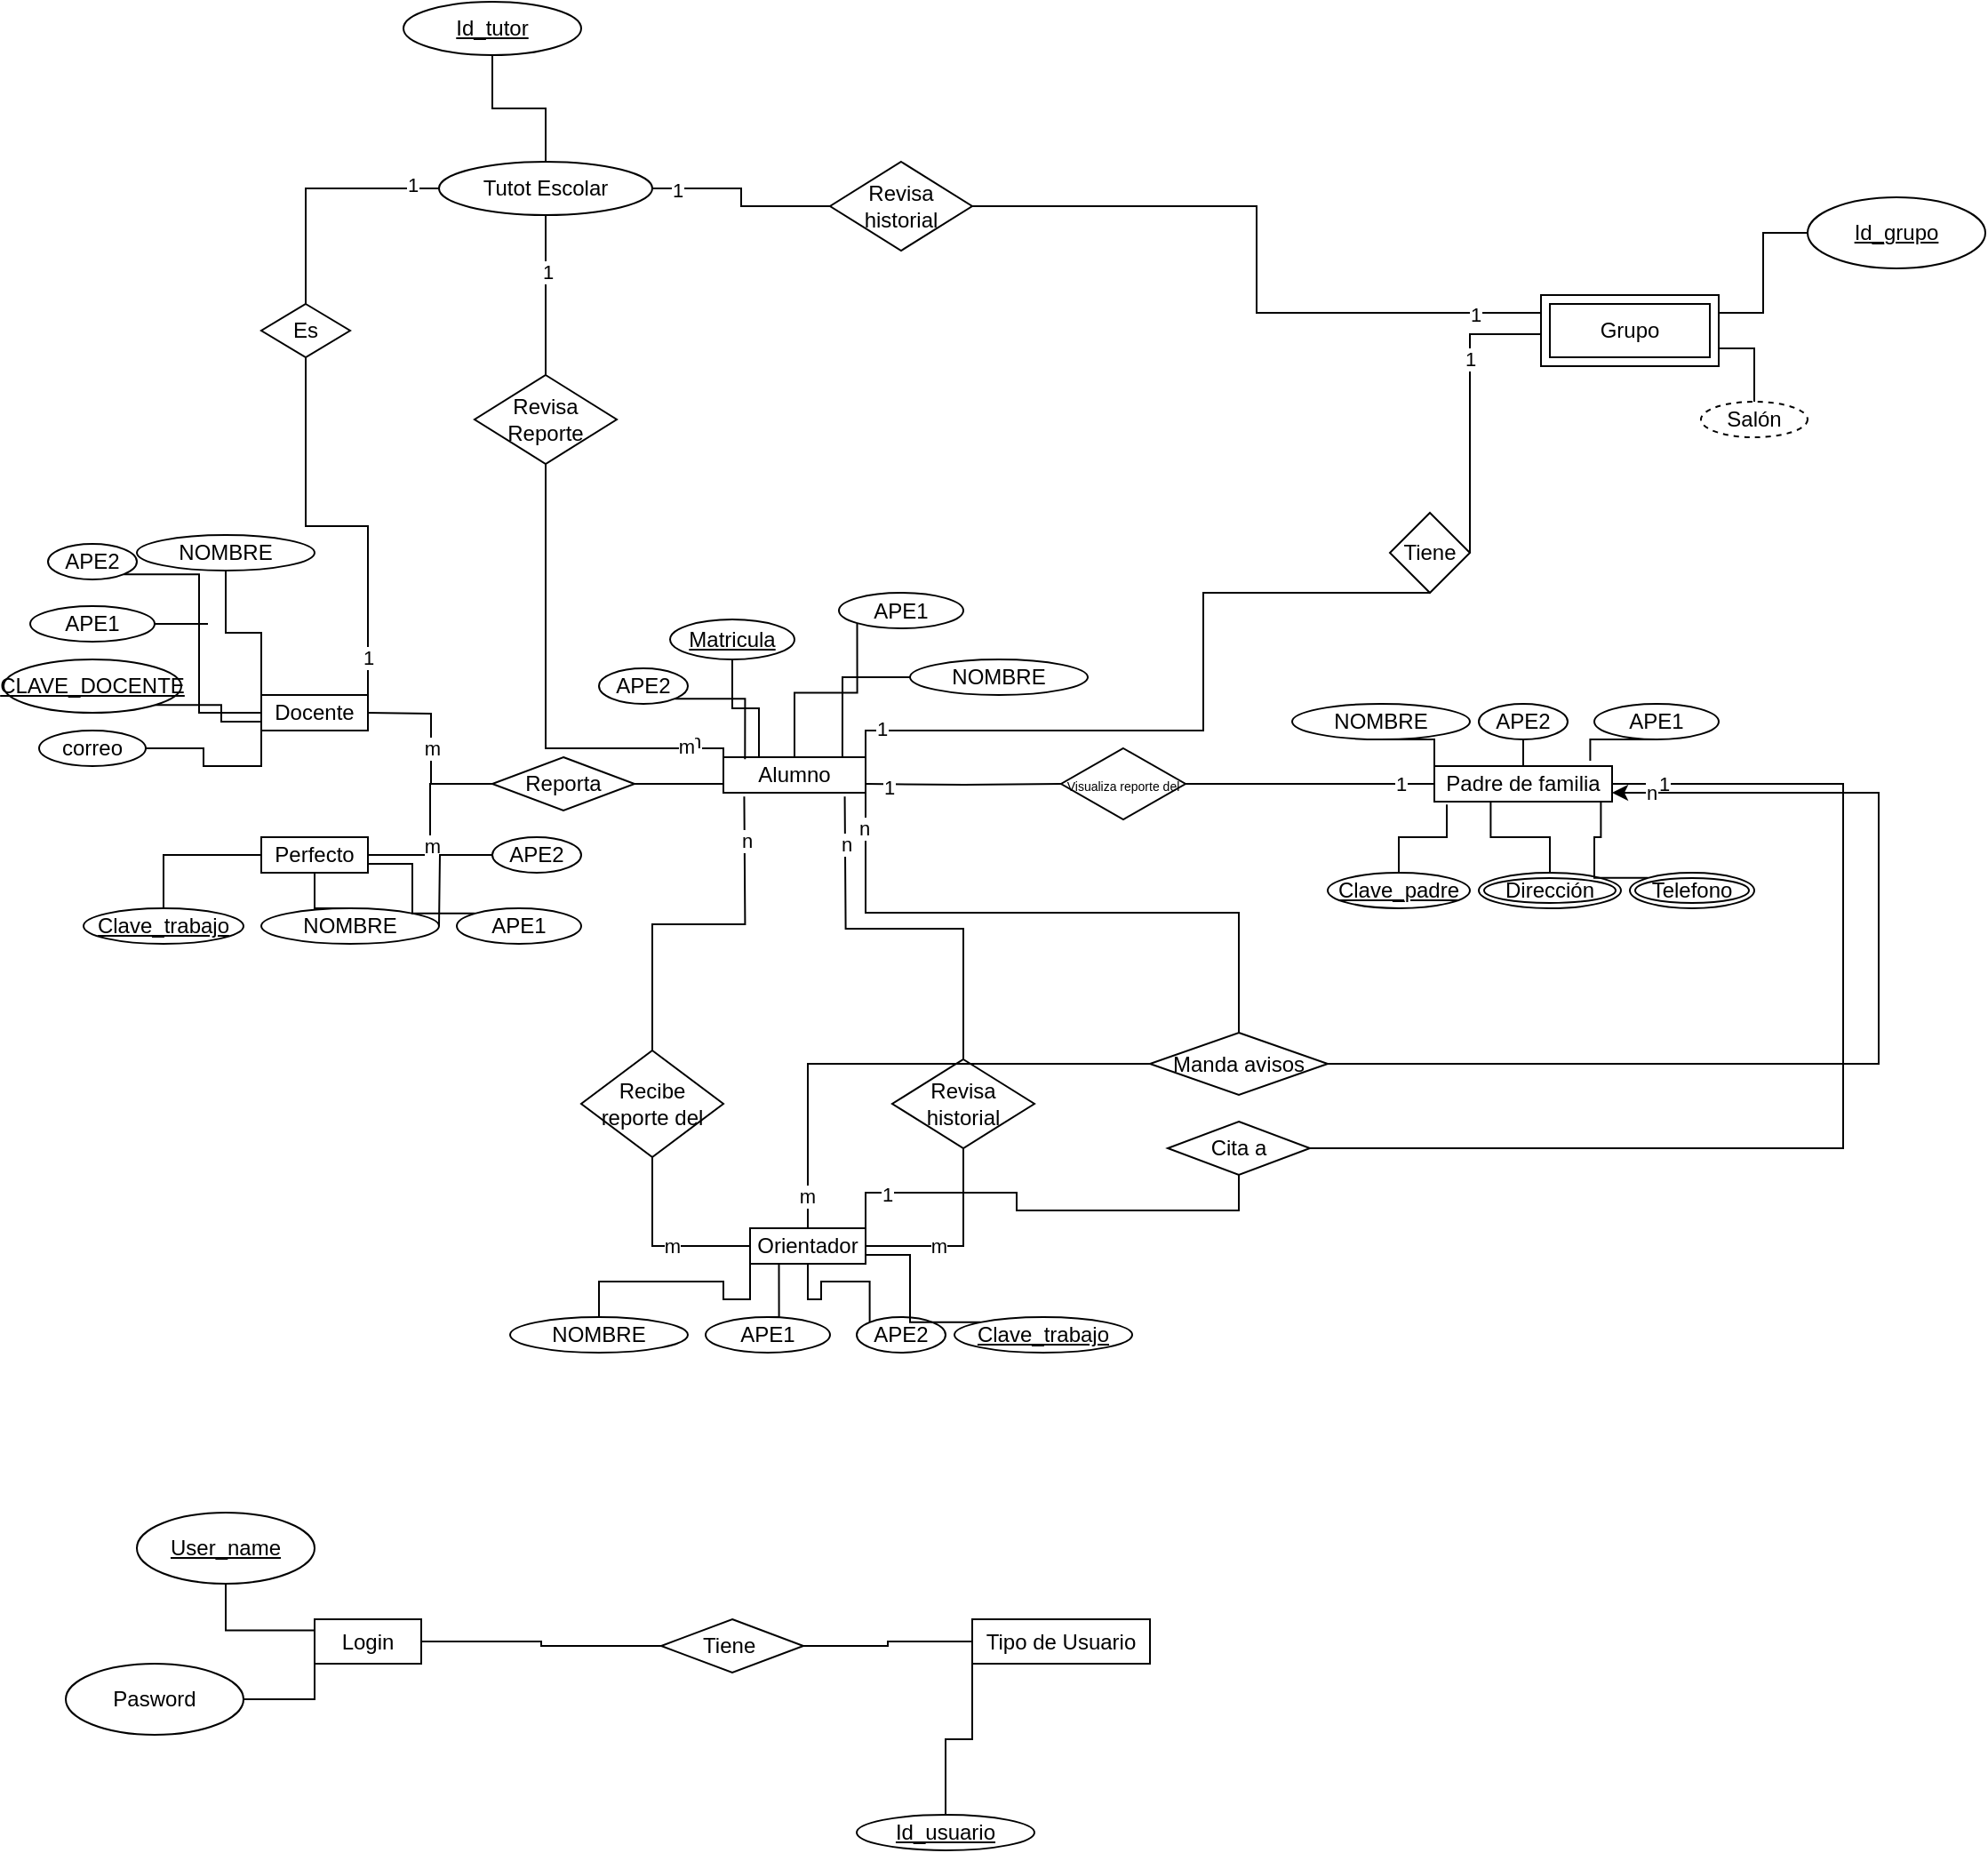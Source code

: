 <mxfile version="21.2.1" type="github">
  <diagram id="R2lEEEUBdFMjLlhIrx00" name="Page-1">
    <mxGraphModel dx="1711" dy="1652" grid="1" gridSize="10" guides="1" tooltips="1" connect="1" arrows="1" fold="1" page="1" pageScale="1" pageWidth="850" pageHeight="1100" math="0" shadow="0" extFonts="Permanent Marker^https://fonts.googleapis.com/css?family=Permanent+Marker">
      <root>
        <mxCell id="0" />
        <mxCell id="1" parent="0" />
        <mxCell id="TIXlhMu91rHj0SqQOW6h-40" value="m" style="edgeStyle=orthogonalEdgeStyle;rounded=0;orthogonalLoop=1;jettySize=auto;html=1;exitX=1;exitY=0.5;exitDx=0;exitDy=0;entryX=0;entryY=0.5;entryDx=0;entryDy=0;endArrow=none;endFill=0;" edge="1" parent="1" target="TIXlhMu91rHj0SqQOW6h-2">
          <mxGeometry relative="1" as="geometry">
            <mxPoint x="120" y="80" as="sourcePoint" />
          </mxGeometry>
        </mxCell>
        <mxCell id="TIXlhMu91rHj0SqQOW6h-42" style="edgeStyle=orthogonalEdgeStyle;rounded=0;orthogonalLoop=1;jettySize=auto;html=1;exitX=1;exitY=0.5;exitDx=0;exitDy=0;entryX=0;entryY=0.5;entryDx=0;entryDy=0;endArrow=none;endFill=0;" edge="1" parent="1" source="TIXlhMu91rHj0SqQOW6h-2">
          <mxGeometry relative="1" as="geometry">
            <mxPoint x="320" y="120" as="targetPoint" />
          </mxGeometry>
        </mxCell>
        <mxCell id="TIXlhMu91rHj0SqQOW6h-2" value="Reporta" style="shape=rhombus;perimeter=rhombusPerimeter;whiteSpace=wrap;html=1;align=center;" vertex="1" parent="1">
          <mxGeometry x="190" y="105" width="80" height="30" as="geometry" />
        </mxCell>
        <mxCell id="TIXlhMu91rHj0SqQOW6h-47" style="edgeStyle=orthogonalEdgeStyle;rounded=0;orthogonalLoop=1;jettySize=auto;html=1;entryX=0;entryY=0.5;entryDx=0;entryDy=0;endArrow=none;endFill=0;" edge="1" parent="1" target="TIXlhMu91rHj0SqQOW6h-4">
          <mxGeometry relative="1" as="geometry">
            <mxPoint x="400" y="120" as="sourcePoint" />
          </mxGeometry>
        </mxCell>
        <mxCell id="TIXlhMu91rHj0SqQOW6h-89" value="1" style="edgeLabel;html=1;align=center;verticalAlign=middle;resizable=0;points=[];" vertex="1" connectable="0" parent="TIXlhMu91rHj0SqQOW6h-47">
          <mxGeometry x="-0.764" y="-2" relative="1" as="geometry">
            <mxPoint as="offset" />
          </mxGeometry>
        </mxCell>
        <mxCell id="TIXlhMu91rHj0SqQOW6h-52" style="edgeStyle=orthogonalEdgeStyle;rounded=0;orthogonalLoop=1;jettySize=auto;html=1;exitX=1;exitY=0.5;exitDx=0;exitDy=0;endArrow=none;endFill=0;" edge="1" parent="1" source="TIXlhMu91rHj0SqQOW6h-4" target="TIXlhMu91rHj0SqQOW6h-51">
          <mxGeometry relative="1" as="geometry" />
        </mxCell>
        <mxCell id="TIXlhMu91rHj0SqQOW6h-90" value="1" style="edgeLabel;html=1;align=center;verticalAlign=middle;resizable=0;points=[];" vertex="1" connectable="0" parent="TIXlhMu91rHj0SqQOW6h-52">
          <mxGeometry x="0.729" relative="1" as="geometry">
            <mxPoint as="offset" />
          </mxGeometry>
        </mxCell>
        <mxCell id="TIXlhMu91rHj0SqQOW6h-4" value="&lt;font style=&quot;font-size: 7px;&quot;&gt;Visualiza reporte del&lt;/font&gt;" style="rhombus;whiteSpace=wrap;html=1;" vertex="1" parent="1">
          <mxGeometry x="510" y="100" width="70" height="40" as="geometry" />
        </mxCell>
        <mxCell id="TIXlhMu91rHj0SqQOW6h-5" style="edgeStyle=orthogonalEdgeStyle;rounded=0;orthogonalLoop=1;jettySize=auto;html=1;exitX=0.5;exitY=1;exitDx=0;exitDy=0;" edge="1" parent="1" source="TIXlhMu91rHj0SqQOW6h-4" target="TIXlhMu91rHj0SqQOW6h-4">
          <mxGeometry relative="1" as="geometry" />
        </mxCell>
        <mxCell id="TIXlhMu91rHj0SqQOW6h-44" style="edgeStyle=orthogonalEdgeStyle;rounded=0;orthogonalLoop=1;jettySize=auto;html=1;exitX=0;exitY=0.5;exitDx=0;exitDy=0;entryX=0.5;entryY=1;entryDx=0;entryDy=0;endArrow=none;endFill=0;" edge="1" parent="1" source="TIXlhMu91rHj0SqQOW6h-53" target="TIXlhMu91rHj0SqQOW6h-8">
          <mxGeometry relative="1" as="geometry">
            <mxPoint x="320" y="385" as="sourcePoint" />
          </mxGeometry>
        </mxCell>
        <mxCell id="TIXlhMu91rHj0SqQOW6h-79" value="m" style="edgeLabel;html=1;align=center;verticalAlign=middle;resizable=0;points=[];" vertex="1" connectable="0" parent="TIXlhMu91rHj0SqQOW6h-44">
          <mxGeometry x="-0.162" relative="1" as="geometry">
            <mxPoint as="offset" />
          </mxGeometry>
        </mxCell>
        <mxCell id="TIXlhMu91rHj0SqQOW6h-45" style="edgeStyle=orthogonalEdgeStyle;rounded=0;orthogonalLoop=1;jettySize=auto;html=1;exitX=1;exitY=0.5;exitDx=0;exitDy=0;entryX=0.5;entryY=1;entryDx=0;entryDy=0;endArrow=none;endFill=0;" edge="1" parent="1" source="TIXlhMu91rHj0SqQOW6h-53" target="TIXlhMu91rHj0SqQOW6h-14">
          <mxGeometry relative="1" as="geometry">
            <mxPoint x="415" y="385" as="sourcePoint" />
          </mxGeometry>
        </mxCell>
        <mxCell id="TIXlhMu91rHj0SqQOW6h-80" value="m" style="edgeLabel;html=1;align=center;verticalAlign=middle;resizable=0;points=[];" vertex="1" connectable="0" parent="TIXlhMu91rHj0SqQOW6h-45">
          <mxGeometry x="-0.255" relative="1" as="geometry">
            <mxPoint as="offset" />
          </mxGeometry>
        </mxCell>
        <mxCell id="TIXlhMu91rHj0SqQOW6h-43" style="edgeStyle=orthogonalEdgeStyle;rounded=0;orthogonalLoop=1;jettySize=auto;html=1;exitX=0.5;exitY=0;exitDx=0;exitDy=0;entryX=0;entryY=1;entryDx=0;entryDy=0;endArrow=none;endFill=0;" edge="1" parent="1" source="TIXlhMu91rHj0SqQOW6h-8">
          <mxGeometry relative="1" as="geometry">
            <mxPoint x="331.716" y="127.071" as="targetPoint" />
          </mxGeometry>
        </mxCell>
        <mxCell id="TIXlhMu91rHj0SqQOW6h-78" value="n" style="edgeLabel;html=1;align=center;verticalAlign=middle;resizable=0;points=[];" vertex="1" connectable="0" parent="TIXlhMu91rHj0SqQOW6h-43">
          <mxGeometry x="0.744" y="-1" relative="1" as="geometry">
            <mxPoint as="offset" />
          </mxGeometry>
        </mxCell>
        <mxCell id="TIXlhMu91rHj0SqQOW6h-8" value="Recibe reporte del" style="rhombus;whiteSpace=wrap;html=1;" vertex="1" parent="1">
          <mxGeometry x="240" y="270" width="80" height="60" as="geometry" />
        </mxCell>
        <mxCell id="TIXlhMu91rHj0SqQOW6h-41" style="edgeStyle=orthogonalEdgeStyle;rounded=0;orthogonalLoop=1;jettySize=auto;html=1;entryX=0;entryY=0.5;entryDx=0;entryDy=0;endArrow=none;endFill=0;exitX=1;exitY=0.5;exitDx=0;exitDy=0;" edge="1" parent="1" source="TIXlhMu91rHj0SqQOW6h-48" target="TIXlhMu91rHj0SqQOW6h-2">
          <mxGeometry relative="1" as="geometry">
            <mxPoint x="140" y="160" as="sourcePoint" />
          </mxGeometry>
        </mxCell>
        <mxCell id="TIXlhMu91rHj0SqQOW6h-82" value="m" style="edgeLabel;html=1;align=center;verticalAlign=middle;resizable=0;points=[];" vertex="1" connectable="0" parent="TIXlhMu91rHj0SqQOW6h-41">
          <mxGeometry x="-0.273" y="-1" relative="1" as="geometry">
            <mxPoint as="offset" />
          </mxGeometry>
        </mxCell>
        <mxCell id="TIXlhMu91rHj0SqQOW6h-66" style="edgeStyle=orthogonalEdgeStyle;rounded=0;orthogonalLoop=1;jettySize=auto;html=1;exitX=1;exitY=0.5;exitDx=0;exitDy=0;entryX=0;entryY=0.5;entryDx=0;entryDy=0;endArrow=none;endFill=0;" edge="1" parent="1" source="TIXlhMu91rHj0SqQOW6h-11" target="TIXlhMu91rHj0SqQOW6h-17">
          <mxGeometry relative="1" as="geometry" />
        </mxCell>
        <mxCell id="TIXlhMu91rHj0SqQOW6h-73" value="1" style="edgeLabel;html=1;align=center;verticalAlign=middle;resizable=0;points=[];" vertex="1" connectable="0" parent="TIXlhMu91rHj0SqQOW6h-66">
          <mxGeometry x="-0.746" y="-1" relative="1" as="geometry">
            <mxPoint as="offset" />
          </mxGeometry>
        </mxCell>
        <mxCell id="TIXlhMu91rHj0SqQOW6h-83" style="edgeStyle=orthogonalEdgeStyle;rounded=0;orthogonalLoop=1;jettySize=auto;html=1;exitX=0.5;exitY=1;exitDx=0;exitDy=0;entryX=0.5;entryY=0;entryDx=0;entryDy=0;endArrow=none;endFill=0;" edge="1" parent="1" source="TIXlhMu91rHj0SqQOW6h-11" target="TIXlhMu91rHj0SqQOW6h-13">
          <mxGeometry relative="1" as="geometry" />
        </mxCell>
        <mxCell id="TIXlhMu91rHj0SqQOW6h-85" value="1" style="edgeLabel;html=1;align=center;verticalAlign=middle;resizable=0;points=[];" vertex="1" connectable="0" parent="TIXlhMu91rHj0SqQOW6h-83">
          <mxGeometry x="-0.289" y="1" relative="1" as="geometry">
            <mxPoint as="offset" />
          </mxGeometry>
        </mxCell>
        <mxCell id="TIXlhMu91rHj0SqQOW6h-11" value="Tutot Escolar" style="ellipse;whiteSpace=wrap;html=1;" vertex="1" parent="1">
          <mxGeometry x="160" y="-230" width="120" height="30" as="geometry" />
        </mxCell>
        <mxCell id="TIXlhMu91rHj0SqQOW6h-68" style="edgeStyle=orthogonalEdgeStyle;rounded=0;orthogonalLoop=1;jettySize=auto;html=1;exitX=0.5;exitY=0;exitDx=0;exitDy=0;entryX=0;entryY=0.5;entryDx=0;entryDy=0;endArrow=none;endFill=0;" edge="1" parent="1" source="TIXlhMu91rHj0SqQOW6h-12" target="TIXlhMu91rHj0SqQOW6h-11">
          <mxGeometry relative="1" as="geometry" />
        </mxCell>
        <mxCell id="TIXlhMu91rHj0SqQOW6h-75" value="1" style="edgeLabel;html=1;align=center;verticalAlign=middle;resizable=0;points=[];" vertex="1" connectable="0" parent="TIXlhMu91rHj0SqQOW6h-68">
          <mxGeometry x="0.786" y="2" relative="1" as="geometry">
            <mxPoint as="offset" />
          </mxGeometry>
        </mxCell>
        <mxCell id="TIXlhMu91rHj0SqQOW6h-12" value="Es" style="rhombus;whiteSpace=wrap;html=1;" vertex="1" parent="1">
          <mxGeometry x="60" y="-150" width="50" height="30" as="geometry" />
        </mxCell>
        <mxCell id="TIXlhMu91rHj0SqQOW6h-58" style="edgeStyle=orthogonalEdgeStyle;rounded=0;orthogonalLoop=1;jettySize=auto;html=1;exitX=0.5;exitY=1;exitDx=0;exitDy=0;entryX=0.1;entryY=0.05;entryDx=0;entryDy=0;entryPerimeter=0;endArrow=none;endFill=0;" edge="1" parent="1" source="TIXlhMu91rHj0SqQOW6h-13" target="TIXlhMu91rHj0SqQOW6h-50">
          <mxGeometry relative="1" as="geometry">
            <Array as="points">
              <mxPoint x="220" y="100" />
              <mxPoint x="320" y="100" />
              <mxPoint x="320" y="106" />
            </Array>
          </mxGeometry>
        </mxCell>
        <mxCell id="TIXlhMu91rHj0SqQOW6h-77" value="n" style="edgeLabel;html=1;align=center;verticalAlign=middle;resizable=0;points=[];" vertex="1" connectable="0" parent="TIXlhMu91rHj0SqQOW6h-58">
          <mxGeometry x="0.777" y="4" relative="1" as="geometry">
            <mxPoint as="offset" />
          </mxGeometry>
        </mxCell>
        <mxCell id="TIXlhMu91rHj0SqQOW6h-86" value="m" style="edgeLabel;html=1;align=center;verticalAlign=middle;resizable=0;points=[];" vertex="1" connectable="0" parent="TIXlhMu91rHj0SqQOW6h-58">
          <mxGeometry x="0.745" y="1" relative="1" as="geometry">
            <mxPoint as="offset" />
          </mxGeometry>
        </mxCell>
        <mxCell id="TIXlhMu91rHj0SqQOW6h-13" value="Revisa Reporte" style="rhombus;whiteSpace=wrap;html=1;" vertex="1" parent="1">
          <mxGeometry x="180" y="-110" width="80" height="50" as="geometry" />
        </mxCell>
        <mxCell id="TIXlhMu91rHj0SqQOW6h-46" style="edgeStyle=orthogonalEdgeStyle;rounded=0;orthogonalLoop=1;jettySize=auto;html=1;exitX=0.5;exitY=0;exitDx=0;exitDy=0;entryX=1;entryY=1;entryDx=0;entryDy=0;endArrow=none;endFill=0;" edge="1" parent="1" source="TIXlhMu91rHj0SqQOW6h-14">
          <mxGeometry relative="1" as="geometry">
            <mxPoint x="388.284" y="127.071" as="targetPoint" />
          </mxGeometry>
        </mxCell>
        <mxCell id="TIXlhMu91rHj0SqQOW6h-81" value="n" style="edgeLabel;html=1;align=center;verticalAlign=middle;resizable=0;points=[];" vertex="1" connectable="0" parent="TIXlhMu91rHj0SqQOW6h-46">
          <mxGeometry x="0.749" relative="1" as="geometry">
            <mxPoint as="offset" />
          </mxGeometry>
        </mxCell>
        <mxCell id="TIXlhMu91rHj0SqQOW6h-14" value="Revisa historial" style="rhombus;whiteSpace=wrap;html=1;" vertex="1" parent="1">
          <mxGeometry x="415" y="275" width="80" height="50" as="geometry" />
        </mxCell>
        <mxCell id="TIXlhMu91rHj0SqQOW6h-64" style="edgeStyle=orthogonalEdgeStyle;rounded=0;orthogonalLoop=1;jettySize=auto;html=1;exitX=1;exitY=0.5;exitDx=0;exitDy=0;entryX=0;entryY=0.5;entryDx=0;entryDy=0;endArrow=none;endFill=0;" edge="1" parent="1" source="TIXlhMu91rHj0SqQOW6h-15" target="TIXlhMu91rHj0SqQOW6h-161">
          <mxGeometry relative="1" as="geometry">
            <mxPoint x="768.52" y="-133.019" as="targetPoint" />
            <Array as="points">
              <mxPoint x="740" y="-133" />
              <mxPoint x="780" y="-133" />
            </Array>
          </mxGeometry>
        </mxCell>
        <mxCell id="TIXlhMu91rHj0SqQOW6h-88" value="1" style="edgeLabel;html=1;align=center;verticalAlign=middle;resizable=0;points=[];" vertex="1" connectable="0" parent="TIXlhMu91rHj0SqQOW6h-64">
          <mxGeometry x="0.327" relative="1" as="geometry">
            <mxPoint as="offset" />
          </mxGeometry>
        </mxCell>
        <mxCell id="TIXlhMu91rHj0SqQOW6h-15" value="Tiene" style="rhombus;whiteSpace=wrap;html=1;" vertex="1" parent="1">
          <mxGeometry x="695" y="-32.5" width="45" height="45" as="geometry" />
        </mxCell>
        <mxCell id="TIXlhMu91rHj0SqQOW6h-65" style="edgeStyle=orthogonalEdgeStyle;rounded=0;orthogonalLoop=1;jettySize=auto;html=1;exitX=1;exitY=0.5;exitDx=0;exitDy=0;entryX=0;entryY=0.25;entryDx=0;entryDy=0;endArrow=none;endFill=0;" edge="1" parent="1" source="TIXlhMu91rHj0SqQOW6h-17" target="TIXlhMu91rHj0SqQOW6h-161">
          <mxGeometry relative="1" as="geometry">
            <mxPoint x="768.52" y="-146.981" as="targetPoint" />
          </mxGeometry>
        </mxCell>
        <mxCell id="TIXlhMu91rHj0SqQOW6h-71" value="1" style="edgeLabel;html=1;align=center;verticalAlign=middle;resizable=0;points=[];" vertex="1" connectable="0" parent="TIXlhMu91rHj0SqQOW6h-65">
          <mxGeometry x="0.803" y="-1" relative="1" as="geometry">
            <mxPoint as="offset" />
          </mxGeometry>
        </mxCell>
        <mxCell id="TIXlhMu91rHj0SqQOW6h-17" value="Revisa historial" style="rhombus;whiteSpace=wrap;html=1;" vertex="1" parent="1">
          <mxGeometry x="380" y="-230" width="80" height="50" as="geometry" />
        </mxCell>
        <mxCell id="TIXlhMu91rHj0SqQOW6h-57" style="edgeStyle=orthogonalEdgeStyle;rounded=0;orthogonalLoop=1;jettySize=auto;html=1;exitX=1;exitY=0.5;exitDx=0;exitDy=0;endArrow=none;endFill=0;" edge="1" parent="1" source="TIXlhMu91rHj0SqQOW6h-20" target="TIXlhMu91rHj0SqQOW6h-55">
          <mxGeometry relative="1" as="geometry" />
        </mxCell>
        <mxCell id="TIXlhMu91rHj0SqQOW6h-20" value="Tiene&amp;nbsp;" style="rhombus;whiteSpace=wrap;html=1;" vertex="1" parent="1">
          <mxGeometry x="285" y="590" width="80" height="30" as="geometry" />
        </mxCell>
        <mxCell id="TIXlhMu91rHj0SqQOW6h-48" value="Perfecto" style="whiteSpace=wrap;html=1;align=center;" vertex="1" parent="1">
          <mxGeometry x="60" y="150" width="60" height="20" as="geometry" />
        </mxCell>
        <mxCell id="TIXlhMu91rHj0SqQOW6h-67" style="edgeStyle=orthogonalEdgeStyle;rounded=0;orthogonalLoop=1;jettySize=auto;html=1;exitX=1;exitY=0;exitDx=0;exitDy=0;entryX=0.5;entryY=1;entryDx=0;entryDy=0;endArrow=none;endFill=0;" edge="1" parent="1" source="TIXlhMu91rHj0SqQOW6h-49" target="TIXlhMu91rHj0SqQOW6h-12">
          <mxGeometry relative="1" as="geometry" />
        </mxCell>
        <mxCell id="TIXlhMu91rHj0SqQOW6h-74" value="1" style="edgeLabel;html=1;align=center;verticalAlign=middle;resizable=0;points=[];" vertex="1" connectable="0" parent="TIXlhMu91rHj0SqQOW6h-67">
          <mxGeometry x="-0.813" relative="1" as="geometry">
            <mxPoint as="offset" />
          </mxGeometry>
        </mxCell>
        <mxCell id="TIXlhMu91rHj0SqQOW6h-49" value="Docente" style="whiteSpace=wrap;html=1;align=center;" vertex="1" parent="1">
          <mxGeometry x="60" y="70" width="60" height="20" as="geometry" />
        </mxCell>
        <mxCell id="TIXlhMu91rHj0SqQOW6h-59" style="edgeStyle=orthogonalEdgeStyle;rounded=0;orthogonalLoop=1;jettySize=auto;html=1;exitX=1;exitY=0;exitDx=0;exitDy=0;entryX=0.5;entryY=1;entryDx=0;entryDy=0;endArrow=none;endFill=0;" edge="1" parent="1" source="TIXlhMu91rHj0SqQOW6h-50" target="TIXlhMu91rHj0SqQOW6h-15">
          <mxGeometry relative="1" as="geometry">
            <mxPoint x="500" y="-80" as="targetPoint" />
            <Array as="points">
              <mxPoint x="400" y="90" />
              <mxPoint x="590" y="90" />
              <mxPoint x="590" y="13" />
            </Array>
          </mxGeometry>
        </mxCell>
        <mxCell id="TIXlhMu91rHj0SqQOW6h-87" value="1" style="edgeLabel;html=1;align=center;verticalAlign=middle;resizable=0;points=[];" vertex="1" connectable="0" parent="TIXlhMu91rHj0SqQOW6h-59">
          <mxGeometry x="-0.885" y="1" relative="1" as="geometry">
            <mxPoint as="offset" />
          </mxGeometry>
        </mxCell>
        <mxCell id="TIXlhMu91rHj0SqQOW6h-50" value="Alumno" style="whiteSpace=wrap;html=1;align=center;" vertex="1" parent="1">
          <mxGeometry x="320" y="105" width="80" height="20" as="geometry" />
        </mxCell>
        <mxCell id="TIXlhMu91rHj0SqQOW6h-51" value="Padre de familia" style="whiteSpace=wrap;html=1;align=center;" vertex="1" parent="1">
          <mxGeometry x="720" y="110" width="100" height="20" as="geometry" />
        </mxCell>
        <mxCell id="TIXlhMu91rHj0SqQOW6h-144" style="edgeStyle=orthogonalEdgeStyle;rounded=0;orthogonalLoop=1;jettySize=auto;html=1;exitX=1;exitY=0;exitDx=0;exitDy=0;entryX=0.5;entryY=1;entryDx=0;entryDy=0;endArrow=none;endFill=0;" edge="1" parent="1" source="TIXlhMu91rHj0SqQOW6h-53" target="TIXlhMu91rHj0SqQOW6h-142">
          <mxGeometry relative="1" as="geometry" />
        </mxCell>
        <mxCell id="TIXlhMu91rHj0SqQOW6h-146" value="1" style="edgeLabel;html=1;align=center;verticalAlign=middle;resizable=0;points=[];" vertex="1" connectable="0" parent="TIXlhMu91rHj0SqQOW6h-144">
          <mxGeometry x="-0.745" y="-1" relative="1" as="geometry">
            <mxPoint x="-1" as="offset" />
          </mxGeometry>
        </mxCell>
        <mxCell id="TIXlhMu91rHj0SqQOW6h-148" style="edgeStyle=orthogonalEdgeStyle;rounded=0;orthogonalLoop=1;jettySize=auto;html=1;exitX=0.5;exitY=0;exitDx=0;exitDy=0;entryX=0;entryY=0.5;entryDx=0;entryDy=0;endArrow=none;endFill=0;" edge="1" parent="1" source="TIXlhMu91rHj0SqQOW6h-53" target="TIXlhMu91rHj0SqQOW6h-143">
          <mxGeometry relative="1" as="geometry">
            <Array as="points">
              <mxPoint x="368" y="277" />
            </Array>
          </mxGeometry>
        </mxCell>
        <mxCell id="TIXlhMu91rHj0SqQOW6h-151" value="m" style="edgeLabel;html=1;align=center;verticalAlign=middle;resizable=0;points=[];" vertex="1" connectable="0" parent="TIXlhMu91rHj0SqQOW6h-148">
          <mxGeometry x="-0.872" y="1" relative="1" as="geometry">
            <mxPoint as="offset" />
          </mxGeometry>
        </mxCell>
        <mxCell id="TIXlhMu91rHj0SqQOW6h-53" value="Orientador" style="whiteSpace=wrap;html=1;align=center;" vertex="1" parent="1">
          <mxGeometry x="335" y="370" width="65" height="20" as="geometry" />
        </mxCell>
        <mxCell id="TIXlhMu91rHj0SqQOW6h-56" style="edgeStyle=orthogonalEdgeStyle;rounded=0;orthogonalLoop=1;jettySize=auto;html=1;exitX=1;exitY=0.5;exitDx=0;exitDy=0;entryX=0;entryY=0.5;entryDx=0;entryDy=0;endArrow=none;endFill=0;" edge="1" parent="1" source="TIXlhMu91rHj0SqQOW6h-54" target="TIXlhMu91rHj0SqQOW6h-20">
          <mxGeometry relative="1" as="geometry" />
        </mxCell>
        <mxCell id="TIXlhMu91rHj0SqQOW6h-54" value="Login" style="whiteSpace=wrap;html=1;align=center;" vertex="1" parent="1">
          <mxGeometry x="90" y="590" width="60" height="25" as="geometry" />
        </mxCell>
        <mxCell id="TIXlhMu91rHj0SqQOW6h-55" value="Tipo de Usuario" style="whiteSpace=wrap;html=1;align=center;" vertex="1" parent="1">
          <mxGeometry x="460" y="590" width="100" height="25" as="geometry" />
        </mxCell>
        <mxCell id="TIXlhMu91rHj0SqQOW6h-99" style="edgeStyle=orthogonalEdgeStyle;rounded=0;orthogonalLoop=1;jettySize=auto;html=1;exitX=0.5;exitY=1;exitDx=0;exitDy=0;entryX=0;entryY=0;entryDx=0;entryDy=0;endArrow=none;endFill=0;" edge="1" parent="1" source="TIXlhMu91rHj0SqQOW6h-91" target="TIXlhMu91rHj0SqQOW6h-49">
          <mxGeometry relative="1" as="geometry" />
        </mxCell>
        <mxCell id="TIXlhMu91rHj0SqQOW6h-91" value="NOMBRE" style="ellipse;whiteSpace=wrap;html=1;align=center;" vertex="1" parent="1">
          <mxGeometry x="-10" y="-20" width="100" height="20" as="geometry" />
        </mxCell>
        <mxCell id="TIXlhMu91rHj0SqQOW6h-100" style="edgeStyle=orthogonalEdgeStyle;rounded=0;orthogonalLoop=1;jettySize=auto;html=1;exitX=1;exitY=1;exitDx=0;exitDy=0;entryX=0;entryY=0.5;entryDx=0;entryDy=0;endArrow=none;endFill=0;" edge="1" parent="1" source="TIXlhMu91rHj0SqQOW6h-92" target="TIXlhMu91rHj0SqQOW6h-49">
          <mxGeometry relative="1" as="geometry" />
        </mxCell>
        <mxCell id="TIXlhMu91rHj0SqQOW6h-92" value="APE2" style="ellipse;whiteSpace=wrap;html=1;align=center;" vertex="1" parent="1">
          <mxGeometry x="-60" y="-15" width="50" height="20" as="geometry" />
        </mxCell>
        <mxCell id="TIXlhMu91rHj0SqQOW6h-101" style="edgeStyle=orthogonalEdgeStyle;rounded=0;orthogonalLoop=1;jettySize=auto;html=1;exitX=1;exitY=0.5;exitDx=0;exitDy=0;endArrow=none;endFill=0;" edge="1" parent="1" source="TIXlhMu91rHj0SqQOW6h-93">
          <mxGeometry relative="1" as="geometry">
            <mxPoint x="30" y="30" as="targetPoint" />
          </mxGeometry>
        </mxCell>
        <mxCell id="TIXlhMu91rHj0SqQOW6h-93" value="APE1" style="ellipse;whiteSpace=wrap;html=1;align=center;" vertex="1" parent="1">
          <mxGeometry x="-70" y="20" width="70" height="20" as="geometry" />
        </mxCell>
        <mxCell id="TIXlhMu91rHj0SqQOW6h-94" style="edgeStyle=orthogonalEdgeStyle;rounded=0;orthogonalLoop=1;jettySize=auto;html=1;exitX=0.5;exitY=1;exitDx=0;exitDy=0;" edge="1" parent="1" source="TIXlhMu91rHj0SqQOW6h-91" target="TIXlhMu91rHj0SqQOW6h-91">
          <mxGeometry relative="1" as="geometry" />
        </mxCell>
        <mxCell id="TIXlhMu91rHj0SqQOW6h-102" style="edgeStyle=orthogonalEdgeStyle;rounded=0;orthogonalLoop=1;jettySize=auto;html=1;exitX=1;exitY=1;exitDx=0;exitDy=0;entryX=0;entryY=0.75;entryDx=0;entryDy=0;endArrow=none;endFill=0;" edge="1" parent="1" source="TIXlhMu91rHj0SqQOW6h-95" target="TIXlhMu91rHj0SqQOW6h-49">
          <mxGeometry relative="1" as="geometry" />
        </mxCell>
        <mxCell id="TIXlhMu91rHj0SqQOW6h-95" value="CLAVE_DOCENTE" style="ellipse;whiteSpace=wrap;html=1;align=center;fontStyle=4;" vertex="1" parent="1">
          <mxGeometry x="-85" y="50" width="100" height="30" as="geometry" />
        </mxCell>
        <mxCell id="TIXlhMu91rHj0SqQOW6h-103" style="edgeStyle=orthogonalEdgeStyle;rounded=0;orthogonalLoop=1;jettySize=auto;html=1;exitX=1;exitY=0.5;exitDx=0;exitDy=0;entryX=0;entryY=1;entryDx=0;entryDy=0;endArrow=none;endFill=0;" edge="1" parent="1" source="TIXlhMu91rHj0SqQOW6h-96" target="TIXlhMu91rHj0SqQOW6h-49">
          <mxGeometry relative="1" as="geometry" />
        </mxCell>
        <mxCell id="TIXlhMu91rHj0SqQOW6h-96" value="correo" style="ellipse;whiteSpace=wrap;html=1;align=center;" vertex="1" parent="1">
          <mxGeometry x="-65" y="90" width="60" height="20" as="geometry" />
        </mxCell>
        <mxCell id="TIXlhMu91rHj0SqQOW6h-132" style="edgeStyle=orthogonalEdgeStyle;rounded=0;orthogonalLoop=1;jettySize=auto;html=1;exitX=0.5;exitY=1;exitDx=0;exitDy=0;entryX=0;entryY=0;entryDx=0;entryDy=0;endArrow=none;endFill=0;" edge="1" parent="1" source="TIXlhMu91rHj0SqQOW6h-105" target="TIXlhMu91rHj0SqQOW6h-51">
          <mxGeometry relative="1" as="geometry" />
        </mxCell>
        <mxCell id="TIXlhMu91rHj0SqQOW6h-105" value="NOMBRE" style="ellipse;whiteSpace=wrap;html=1;align=center;" vertex="1" parent="1">
          <mxGeometry x="640" y="75" width="100" height="20" as="geometry" />
        </mxCell>
        <mxCell id="TIXlhMu91rHj0SqQOW6h-128" style="edgeStyle=orthogonalEdgeStyle;rounded=0;orthogonalLoop=1;jettySize=auto;html=1;exitX=0.5;exitY=0;exitDx=0;exitDy=0;entryX=0;entryY=1;entryDx=0;entryDy=0;endArrow=none;endFill=0;" edge="1" parent="1" source="TIXlhMu91rHj0SqQOW6h-106" target="TIXlhMu91rHj0SqQOW6h-53">
          <mxGeometry relative="1" as="geometry" />
        </mxCell>
        <mxCell id="TIXlhMu91rHj0SqQOW6h-106" value="NOMBRE" style="ellipse;whiteSpace=wrap;html=1;align=center;" vertex="1" parent="1">
          <mxGeometry x="200" y="420" width="100" height="20" as="geometry" />
        </mxCell>
        <mxCell id="TIXlhMu91rHj0SqQOW6h-122" style="edgeStyle=orthogonalEdgeStyle;rounded=0;orthogonalLoop=1;jettySize=auto;html=1;exitX=0.5;exitY=0;exitDx=0;exitDy=0;entryX=0.5;entryY=1;entryDx=0;entryDy=0;endArrow=none;endFill=0;" edge="1" parent="1" source="TIXlhMu91rHj0SqQOW6h-107" target="TIXlhMu91rHj0SqQOW6h-48">
          <mxGeometry relative="1" as="geometry" />
        </mxCell>
        <mxCell id="TIXlhMu91rHj0SqQOW6h-107" value="NOMBRE" style="ellipse;whiteSpace=wrap;html=1;align=center;" vertex="1" parent="1">
          <mxGeometry x="60" y="190" width="100" height="20" as="geometry" />
        </mxCell>
        <mxCell id="TIXlhMu91rHj0SqQOW6h-159" style="edgeStyle=orthogonalEdgeStyle;rounded=0;orthogonalLoop=1;jettySize=auto;html=1;exitX=0;exitY=0.5;exitDx=0;exitDy=0;entryX=0.837;entryY=0.017;entryDx=0;entryDy=0;entryPerimeter=0;endArrow=none;endFill=0;" edge="1" parent="1" source="TIXlhMu91rHj0SqQOW6h-108" target="TIXlhMu91rHj0SqQOW6h-50">
          <mxGeometry relative="1" as="geometry" />
        </mxCell>
        <mxCell id="TIXlhMu91rHj0SqQOW6h-108" value="NOMBRE" style="ellipse;whiteSpace=wrap;html=1;align=center;" vertex="1" parent="1">
          <mxGeometry x="425" y="50" width="100" height="20" as="geometry" />
        </mxCell>
        <mxCell id="TIXlhMu91rHj0SqQOW6h-156" style="edgeStyle=orthogonalEdgeStyle;rounded=0;orthogonalLoop=1;jettySize=auto;html=1;exitX=1;exitY=1;exitDx=0;exitDy=0;entryX=0.152;entryY=0.054;entryDx=0;entryDy=0;entryPerimeter=0;endArrow=none;endFill=0;" edge="1" parent="1" source="TIXlhMu91rHj0SqQOW6h-109" target="TIXlhMu91rHj0SqQOW6h-50">
          <mxGeometry relative="1" as="geometry" />
        </mxCell>
        <mxCell id="TIXlhMu91rHj0SqQOW6h-109" value="APE2" style="ellipse;whiteSpace=wrap;html=1;align=center;" vertex="1" parent="1">
          <mxGeometry x="250" y="55" width="50" height="20" as="geometry" />
        </mxCell>
        <mxCell id="TIXlhMu91rHj0SqQOW6h-133" style="edgeStyle=orthogonalEdgeStyle;rounded=0;orthogonalLoop=1;jettySize=auto;html=1;exitX=0.5;exitY=1;exitDx=0;exitDy=0;entryX=0.5;entryY=0;entryDx=0;entryDy=0;endArrow=none;endFill=0;" edge="1" parent="1" source="TIXlhMu91rHj0SqQOW6h-111" target="TIXlhMu91rHj0SqQOW6h-51">
          <mxGeometry relative="1" as="geometry" />
        </mxCell>
        <mxCell id="TIXlhMu91rHj0SqQOW6h-111" value="APE2" style="ellipse;whiteSpace=wrap;html=1;align=center;" vertex="1" parent="1">
          <mxGeometry x="745" y="75" width="50" height="20" as="geometry" />
        </mxCell>
        <mxCell id="TIXlhMu91rHj0SqQOW6h-130" style="edgeStyle=orthogonalEdgeStyle;rounded=0;orthogonalLoop=1;jettySize=auto;html=1;exitX=0;exitY=0;exitDx=0;exitDy=0;entryX=0.5;entryY=1;entryDx=0;entryDy=0;endArrow=none;endFill=0;" edge="1" parent="1" source="TIXlhMu91rHj0SqQOW6h-112" target="TIXlhMu91rHj0SqQOW6h-53">
          <mxGeometry relative="1" as="geometry" />
        </mxCell>
        <mxCell id="TIXlhMu91rHj0SqQOW6h-112" value="APE2" style="ellipse;whiteSpace=wrap;html=1;align=center;" vertex="1" parent="1">
          <mxGeometry x="395" y="420" width="50" height="20" as="geometry" />
        </mxCell>
        <mxCell id="TIXlhMu91rHj0SqQOW6h-125" style="edgeStyle=orthogonalEdgeStyle;rounded=0;orthogonalLoop=1;jettySize=auto;html=1;exitX=0;exitY=0.5;exitDx=0;exitDy=0;endArrow=none;endFill=0;" edge="1" parent="1" source="TIXlhMu91rHj0SqQOW6h-113">
          <mxGeometry relative="1" as="geometry">
            <mxPoint x="160" y="200" as="targetPoint" />
          </mxGeometry>
        </mxCell>
        <mxCell id="TIXlhMu91rHj0SqQOW6h-113" value="APE2" style="ellipse;whiteSpace=wrap;html=1;align=center;" vertex="1" parent="1">
          <mxGeometry x="190" y="150" width="50" height="20" as="geometry" />
        </mxCell>
        <mxCell id="TIXlhMu91rHj0SqQOW6h-134" style="edgeStyle=orthogonalEdgeStyle;rounded=0;orthogonalLoop=1;jettySize=auto;html=1;exitX=0.5;exitY=1;exitDx=0;exitDy=0;entryX=0.877;entryY=-0.15;entryDx=0;entryDy=0;entryPerimeter=0;endArrow=none;endFill=0;" edge="1" parent="1" source="TIXlhMu91rHj0SqQOW6h-115" target="TIXlhMu91rHj0SqQOW6h-51">
          <mxGeometry relative="1" as="geometry" />
        </mxCell>
        <mxCell id="TIXlhMu91rHj0SqQOW6h-115" value="APE1" style="ellipse;whiteSpace=wrap;html=1;align=center;" vertex="1" parent="1">
          <mxGeometry x="810" y="75" width="70" height="20" as="geometry" />
        </mxCell>
        <mxCell id="TIXlhMu91rHj0SqQOW6h-129" style="edgeStyle=orthogonalEdgeStyle;rounded=0;orthogonalLoop=1;jettySize=auto;html=1;exitX=0.5;exitY=0;exitDx=0;exitDy=0;entryX=0.25;entryY=1;entryDx=0;entryDy=0;endArrow=none;endFill=0;" edge="1" parent="1" source="TIXlhMu91rHj0SqQOW6h-116" target="TIXlhMu91rHj0SqQOW6h-53">
          <mxGeometry relative="1" as="geometry" />
        </mxCell>
        <mxCell id="TIXlhMu91rHj0SqQOW6h-116" value="APE1" style="ellipse;whiteSpace=wrap;html=1;align=center;" vertex="1" parent="1">
          <mxGeometry x="310" y="420" width="70" height="20" as="geometry" />
        </mxCell>
        <mxCell id="TIXlhMu91rHj0SqQOW6h-158" style="edgeStyle=orthogonalEdgeStyle;rounded=0;orthogonalLoop=1;jettySize=auto;html=1;exitX=0;exitY=1;exitDx=0;exitDy=0;entryX=0.5;entryY=0;entryDx=0;entryDy=0;endArrow=none;endFill=0;" edge="1" parent="1" source="TIXlhMu91rHj0SqQOW6h-117" target="TIXlhMu91rHj0SqQOW6h-50">
          <mxGeometry relative="1" as="geometry" />
        </mxCell>
        <mxCell id="TIXlhMu91rHj0SqQOW6h-117" value="APE1" style="ellipse;whiteSpace=wrap;html=1;align=center;" vertex="1" parent="1">
          <mxGeometry x="385" y="12.5" width="70" height="20" as="geometry" />
        </mxCell>
        <mxCell id="TIXlhMu91rHj0SqQOW6h-124" style="edgeStyle=orthogonalEdgeStyle;rounded=0;orthogonalLoop=1;jettySize=auto;html=1;exitX=0;exitY=0;exitDx=0;exitDy=0;entryX=1;entryY=0.75;entryDx=0;entryDy=0;endArrow=none;endFill=0;" edge="1" parent="1" source="TIXlhMu91rHj0SqQOW6h-118" target="TIXlhMu91rHj0SqQOW6h-48">
          <mxGeometry relative="1" as="geometry" />
        </mxCell>
        <mxCell id="TIXlhMu91rHj0SqQOW6h-118" value="APE1" style="ellipse;whiteSpace=wrap;html=1;align=center;" vertex="1" parent="1">
          <mxGeometry x="170" y="190" width="70" height="20" as="geometry" />
        </mxCell>
        <mxCell id="TIXlhMu91rHj0SqQOW6h-121" style="edgeStyle=orthogonalEdgeStyle;rounded=0;orthogonalLoop=1;jettySize=auto;html=1;exitX=0.5;exitY=0;exitDx=0;exitDy=0;entryX=0;entryY=0.5;entryDx=0;entryDy=0;endArrow=none;endFill=0;" edge="1" parent="1" source="TIXlhMu91rHj0SqQOW6h-120" target="TIXlhMu91rHj0SqQOW6h-48">
          <mxGeometry relative="1" as="geometry" />
        </mxCell>
        <mxCell id="TIXlhMu91rHj0SqQOW6h-120" value="Clave_trabajo" style="ellipse;whiteSpace=wrap;html=1;align=center;fontStyle=4;" vertex="1" parent="1">
          <mxGeometry x="-40" y="190" width="90" height="20" as="geometry" />
        </mxCell>
        <mxCell id="TIXlhMu91rHj0SqQOW6h-131" style="edgeStyle=orthogonalEdgeStyle;rounded=0;orthogonalLoop=1;jettySize=auto;html=1;exitX=0;exitY=0;exitDx=0;exitDy=0;entryX=1;entryY=0.75;entryDx=0;entryDy=0;endArrow=none;endFill=0;" edge="1" parent="1" source="TIXlhMu91rHj0SqQOW6h-127" target="TIXlhMu91rHj0SqQOW6h-53">
          <mxGeometry relative="1" as="geometry" />
        </mxCell>
        <mxCell id="TIXlhMu91rHj0SqQOW6h-127" value="Clave_trabajo" style="ellipse;whiteSpace=wrap;html=1;align=center;fontStyle=4;" vertex="1" parent="1">
          <mxGeometry x="450" y="420" width="100" height="20" as="geometry" />
        </mxCell>
        <mxCell id="TIXlhMu91rHj0SqQOW6h-136" style="edgeStyle=orthogonalEdgeStyle;rounded=0;orthogonalLoop=1;jettySize=auto;html=1;exitX=0.5;exitY=0;exitDx=0;exitDy=0;entryX=0.07;entryY=1.083;entryDx=0;entryDy=0;entryPerimeter=0;endArrow=none;endFill=0;" edge="1" parent="1" source="TIXlhMu91rHj0SqQOW6h-135" target="TIXlhMu91rHj0SqQOW6h-51">
          <mxGeometry relative="1" as="geometry" />
        </mxCell>
        <mxCell id="TIXlhMu91rHj0SqQOW6h-135" value="Clave_padre" style="ellipse;whiteSpace=wrap;html=1;align=center;fontStyle=4;" vertex="1" parent="1">
          <mxGeometry x="660" y="170" width="80" height="20" as="geometry" />
        </mxCell>
        <mxCell id="TIXlhMu91rHj0SqQOW6h-138" style="edgeStyle=orthogonalEdgeStyle;rounded=0;orthogonalLoop=1;jettySize=auto;html=1;entryX=0.317;entryY=0.983;entryDx=0;entryDy=0;entryPerimeter=0;endArrow=none;endFill=0;" edge="1" parent="1" source="TIXlhMu91rHj0SqQOW6h-137" target="TIXlhMu91rHj0SqQOW6h-51">
          <mxGeometry relative="1" as="geometry" />
        </mxCell>
        <mxCell id="TIXlhMu91rHj0SqQOW6h-137" value="Dirección" style="ellipse;shape=doubleEllipse;margin=3;whiteSpace=wrap;html=1;align=center;" vertex="1" parent="1">
          <mxGeometry x="745" y="170" width="80" height="20" as="geometry" />
        </mxCell>
        <mxCell id="TIXlhMu91rHj0SqQOW6h-141" style="edgeStyle=orthogonalEdgeStyle;rounded=0;orthogonalLoop=1;jettySize=auto;html=1;exitX=0;exitY=0;exitDx=0;exitDy=0;entryX=0.937;entryY=0.983;entryDx=0;entryDy=0;entryPerimeter=0;endArrow=none;endFill=0;" edge="1" parent="1" source="TIXlhMu91rHj0SqQOW6h-139" target="TIXlhMu91rHj0SqQOW6h-51">
          <mxGeometry relative="1" as="geometry" />
        </mxCell>
        <mxCell id="TIXlhMu91rHj0SqQOW6h-139" value="Telefono" style="ellipse;shape=doubleEllipse;margin=3;whiteSpace=wrap;html=1;align=center;" vertex="1" parent="1">
          <mxGeometry x="830" y="170" width="70" height="20" as="geometry" />
        </mxCell>
        <mxCell id="TIXlhMu91rHj0SqQOW6h-145" style="edgeStyle=orthogonalEdgeStyle;rounded=0;orthogonalLoop=1;jettySize=auto;html=1;exitX=1;exitY=0.5;exitDx=0;exitDy=0;entryX=1;entryY=0.75;entryDx=0;entryDy=0;endArrow=none;endFill=0;" edge="1" parent="1" source="TIXlhMu91rHj0SqQOW6h-142" target="TIXlhMu91rHj0SqQOW6h-51">
          <mxGeometry relative="1" as="geometry">
            <mxPoint x="940" y="120" as="targetPoint" />
            <Array as="points">
              <mxPoint x="950" y="325" />
              <mxPoint x="950" y="120" />
              <mxPoint x="820" y="120" />
            </Array>
          </mxGeometry>
        </mxCell>
        <mxCell id="TIXlhMu91rHj0SqQOW6h-147" value="1" style="edgeLabel;html=1;align=center;verticalAlign=middle;resizable=0;points=[];" vertex="1" connectable="0" parent="TIXlhMu91rHj0SqQOW6h-145">
          <mxGeometry x="0.894" relative="1" as="geometry">
            <mxPoint as="offset" />
          </mxGeometry>
        </mxCell>
        <mxCell id="TIXlhMu91rHj0SqQOW6h-142" value="Cita a" style="shape=rhombus;perimeter=rhombusPerimeter;whiteSpace=wrap;html=1;align=center;" vertex="1" parent="1">
          <mxGeometry x="570" y="310" width="80" height="30" as="geometry" />
        </mxCell>
        <mxCell id="TIXlhMu91rHj0SqQOW6h-149" style="edgeStyle=orthogonalEdgeStyle;rounded=0;orthogonalLoop=1;jettySize=auto;html=1;exitX=0.5;exitY=0;exitDx=0;exitDy=0;entryX=1;entryY=1;entryDx=0;entryDy=0;endArrow=none;endFill=0;" edge="1" parent="1" source="TIXlhMu91rHj0SqQOW6h-143" target="TIXlhMu91rHj0SqQOW6h-50">
          <mxGeometry relative="1" as="geometry" />
        </mxCell>
        <mxCell id="TIXlhMu91rHj0SqQOW6h-150" value="n" style="edgeLabel;html=1;align=center;verticalAlign=middle;resizable=0;points=[];" vertex="1" connectable="0" parent="TIXlhMu91rHj0SqQOW6h-149">
          <mxGeometry x="0.884" y="1" relative="1" as="geometry">
            <mxPoint as="offset" />
          </mxGeometry>
        </mxCell>
        <mxCell id="TIXlhMu91rHj0SqQOW6h-152" style="edgeStyle=orthogonalEdgeStyle;rounded=0;orthogonalLoop=1;jettySize=auto;html=1;exitX=1;exitY=0.5;exitDx=0;exitDy=0;entryX=1;entryY=0.75;entryDx=0;entryDy=0;" edge="1" parent="1" source="TIXlhMu91rHj0SqQOW6h-143" target="TIXlhMu91rHj0SqQOW6h-51">
          <mxGeometry relative="1" as="geometry">
            <mxPoint x="970" y="110" as="targetPoint" />
            <Array as="points">
              <mxPoint x="970" y="278" />
              <mxPoint x="970" y="125" />
            </Array>
          </mxGeometry>
        </mxCell>
        <mxCell id="TIXlhMu91rHj0SqQOW6h-153" value="n" style="edgeLabel;html=1;align=center;verticalAlign=middle;resizable=0;points=[];" vertex="1" connectable="0" parent="TIXlhMu91rHj0SqQOW6h-152">
          <mxGeometry x="0.93" relative="1" as="geometry">
            <mxPoint as="offset" />
          </mxGeometry>
        </mxCell>
        <mxCell id="TIXlhMu91rHj0SqQOW6h-143" value="Manda avisos" style="shape=rhombus;perimeter=rhombusPerimeter;whiteSpace=wrap;html=1;align=center;" vertex="1" parent="1">
          <mxGeometry x="560" y="260" width="100" height="35" as="geometry" />
        </mxCell>
        <mxCell id="TIXlhMu91rHj0SqQOW6h-157" style="edgeStyle=orthogonalEdgeStyle;rounded=0;orthogonalLoop=1;jettySize=auto;html=1;exitX=0.5;exitY=1;exitDx=0;exitDy=0;entryX=0.25;entryY=0;entryDx=0;entryDy=0;endArrow=none;endFill=0;" edge="1" parent="1" source="TIXlhMu91rHj0SqQOW6h-155" target="TIXlhMu91rHj0SqQOW6h-50">
          <mxGeometry relative="1" as="geometry" />
        </mxCell>
        <mxCell id="TIXlhMu91rHj0SqQOW6h-155" value="Matricula" style="ellipse;whiteSpace=wrap;html=1;align=center;fontStyle=4;" vertex="1" parent="1">
          <mxGeometry x="290" y="27.5" width="70" height="22.5" as="geometry" />
        </mxCell>
        <mxCell id="TIXlhMu91rHj0SqQOW6h-162" style="edgeStyle=orthogonalEdgeStyle;rounded=0;orthogonalLoop=1;jettySize=auto;html=1;entryX=1;entryY=0.75;entryDx=0;entryDy=0;endArrow=none;endFill=0;" edge="1" parent="1" source="TIXlhMu91rHj0SqQOW6h-160" target="TIXlhMu91rHj0SqQOW6h-161">
          <mxGeometry relative="1" as="geometry" />
        </mxCell>
        <mxCell id="TIXlhMu91rHj0SqQOW6h-160" value="Salón" style="ellipse;whiteSpace=wrap;html=1;align=center;dashed=1;" vertex="1" parent="1">
          <mxGeometry x="870" y="-95" width="60" height="20" as="geometry" />
        </mxCell>
        <mxCell id="TIXlhMu91rHj0SqQOW6h-161" value="Grupo" style="shape=ext;margin=3;double=1;whiteSpace=wrap;html=1;align=center;" vertex="1" parent="1">
          <mxGeometry x="780" y="-155" width="100" height="40" as="geometry" />
        </mxCell>
        <mxCell id="TIXlhMu91rHj0SqQOW6h-164" style="edgeStyle=orthogonalEdgeStyle;rounded=0;orthogonalLoop=1;jettySize=auto;html=1;exitX=0.5;exitY=1;exitDx=0;exitDy=0;" edge="1" parent="1" source="TIXlhMu91rHj0SqQOW6h-20" target="TIXlhMu91rHj0SqQOW6h-20">
          <mxGeometry relative="1" as="geometry" />
        </mxCell>
        <mxCell id="TIXlhMu91rHj0SqQOW6h-166" style="edgeStyle=orthogonalEdgeStyle;rounded=0;orthogonalLoop=1;jettySize=auto;html=1;entryX=0;entryY=0.25;entryDx=0;entryDy=0;endArrow=none;endFill=0;" edge="1" parent="1" source="TIXlhMu91rHj0SqQOW6h-165" target="TIXlhMu91rHj0SqQOW6h-54">
          <mxGeometry relative="1" as="geometry" />
        </mxCell>
        <mxCell id="TIXlhMu91rHj0SqQOW6h-165" value="User_name" style="ellipse;whiteSpace=wrap;html=1;align=center;fontStyle=4;" vertex="1" parent="1">
          <mxGeometry x="-10" y="530" width="100" height="40" as="geometry" />
        </mxCell>
        <mxCell id="TIXlhMu91rHj0SqQOW6h-168" style="edgeStyle=orthogonalEdgeStyle;rounded=0;orthogonalLoop=1;jettySize=auto;html=1;entryX=0;entryY=1;entryDx=0;entryDy=0;endArrow=none;endFill=0;" edge="1" parent="1" source="TIXlhMu91rHj0SqQOW6h-167" target="TIXlhMu91rHj0SqQOW6h-54">
          <mxGeometry relative="1" as="geometry" />
        </mxCell>
        <mxCell id="TIXlhMu91rHj0SqQOW6h-167" value="Pasword" style="ellipse;whiteSpace=wrap;html=1;align=center;" vertex="1" parent="1">
          <mxGeometry x="-50" y="615" width="100" height="40" as="geometry" />
        </mxCell>
        <mxCell id="TIXlhMu91rHj0SqQOW6h-170" style="edgeStyle=orthogonalEdgeStyle;rounded=0;orthogonalLoop=1;jettySize=auto;html=1;exitX=0.5;exitY=0;exitDx=0;exitDy=0;entryX=0;entryY=1;entryDx=0;entryDy=0;endArrow=none;endFill=0;" edge="1" parent="1" source="TIXlhMu91rHj0SqQOW6h-169" target="TIXlhMu91rHj0SqQOW6h-55">
          <mxGeometry relative="1" as="geometry" />
        </mxCell>
        <mxCell id="TIXlhMu91rHj0SqQOW6h-169" value="Id_usuario" style="ellipse;whiteSpace=wrap;html=1;align=center;fontStyle=4;" vertex="1" parent="1">
          <mxGeometry x="395" y="700" width="100" height="20" as="geometry" />
        </mxCell>
        <mxCell id="TIXlhMu91rHj0SqQOW6h-172" style="edgeStyle=orthogonalEdgeStyle;rounded=0;orthogonalLoop=1;jettySize=auto;html=1;entryX=1;entryY=0.25;entryDx=0;entryDy=0;endArrow=none;endFill=0;" edge="1" parent="1" source="TIXlhMu91rHj0SqQOW6h-171" target="TIXlhMu91rHj0SqQOW6h-161">
          <mxGeometry relative="1" as="geometry" />
        </mxCell>
        <mxCell id="TIXlhMu91rHj0SqQOW6h-171" value="Id_grupo" style="ellipse;whiteSpace=wrap;html=1;align=center;fontStyle=4;" vertex="1" parent="1">
          <mxGeometry x="930" y="-210" width="100" height="40" as="geometry" />
        </mxCell>
        <mxCell id="TIXlhMu91rHj0SqQOW6h-174" style="edgeStyle=orthogonalEdgeStyle;rounded=0;orthogonalLoop=1;jettySize=auto;html=1;entryX=0.5;entryY=0;entryDx=0;entryDy=0;endArrow=none;endFill=0;" edge="1" parent="1" source="TIXlhMu91rHj0SqQOW6h-173" target="TIXlhMu91rHj0SqQOW6h-11">
          <mxGeometry relative="1" as="geometry" />
        </mxCell>
        <mxCell id="TIXlhMu91rHj0SqQOW6h-173" value="Id_tutor" style="ellipse;whiteSpace=wrap;html=1;align=center;fontStyle=4;" vertex="1" parent="1">
          <mxGeometry x="140" y="-320" width="100" height="30" as="geometry" />
        </mxCell>
      </root>
    </mxGraphModel>
  </diagram>
</mxfile>

